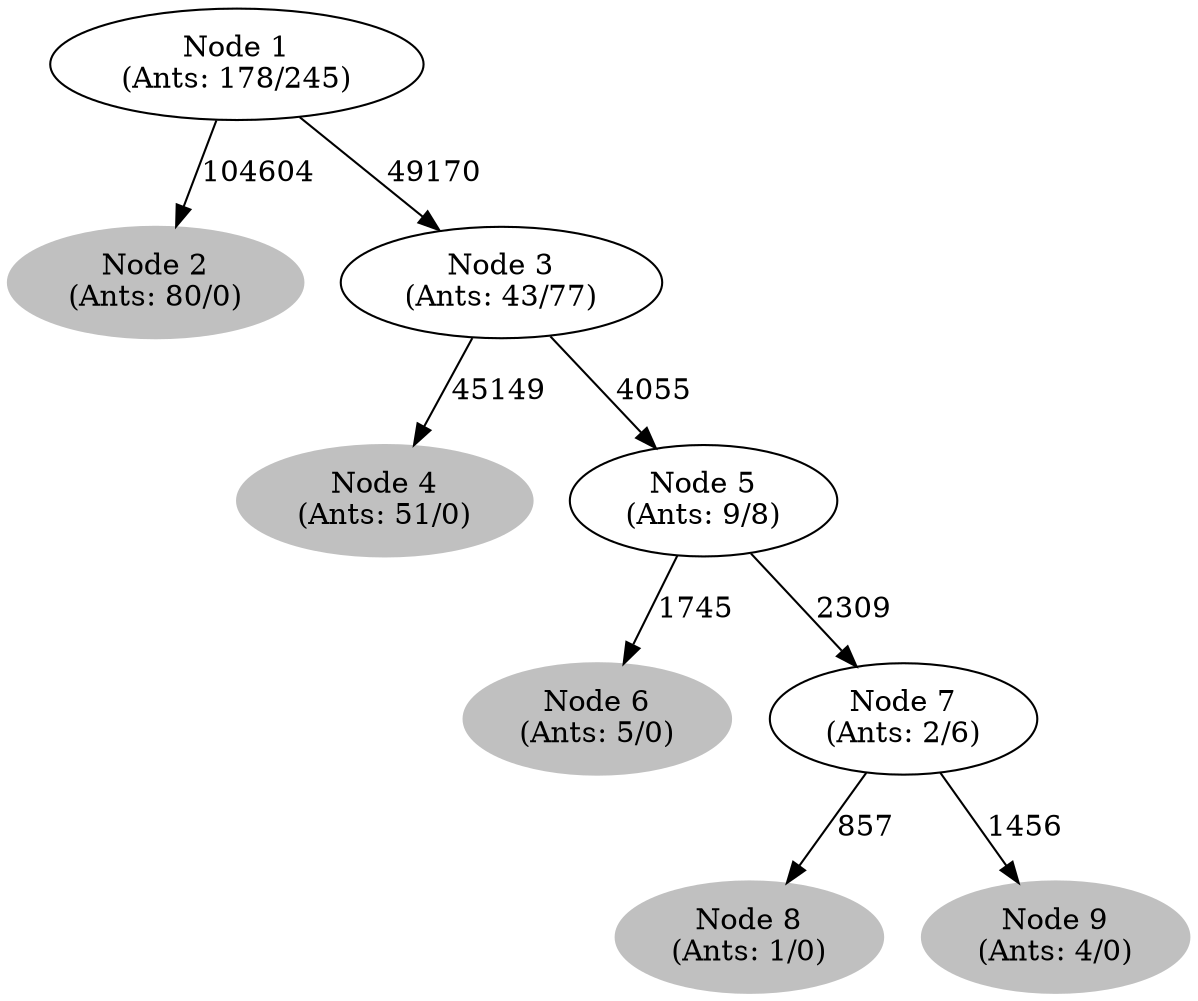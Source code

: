 digraph G {
	
	 "Node 2\n(Ants: 80/0)" [style=filled,color="gray"];
	"Node 1\n(Ants: 178/245)" -> "Node 2\n(Ants: 80/0)" [label=104604];
	 "Node 1\n(Ants: 178/245)" -> "Node 3\n(Ants: 43/77)" [label=49170];
	 "Node 4\n(Ants: 51/0)" [style=filled,color="gray"];
	"Node 3\n(Ants: 43/77)" -> "Node 4\n(Ants: 51/0)" [label=45149];
	 "Node 3\n(Ants: 43/77)" -> "Node 5\n(Ants: 9/8)" [label=4055];
	 "Node 6\n(Ants: 5/0)" [style=filled,color="gray"];
	"Node 5\n(Ants: 9/8)" -> "Node 6\n(Ants: 5/0)" [label=1745];
	 "Node 5\n(Ants: 9/8)" -> "Node 7\n(Ants: 2/6)" [label=2309];
	 "Node 8\n(Ants: 1/0)" [style=filled,color="gray"];
	"Node 7\n(Ants: 2/6)" -> "Node 8\n(Ants: 1/0)" [label=857];
	 "Node 9\n(Ants: 4/0)" [style=filled,color="gray"];
	"Node 7\n(Ants: 2/6)" -> "Node 9\n(Ants: 4/0)" [label=1456];
	 
}

